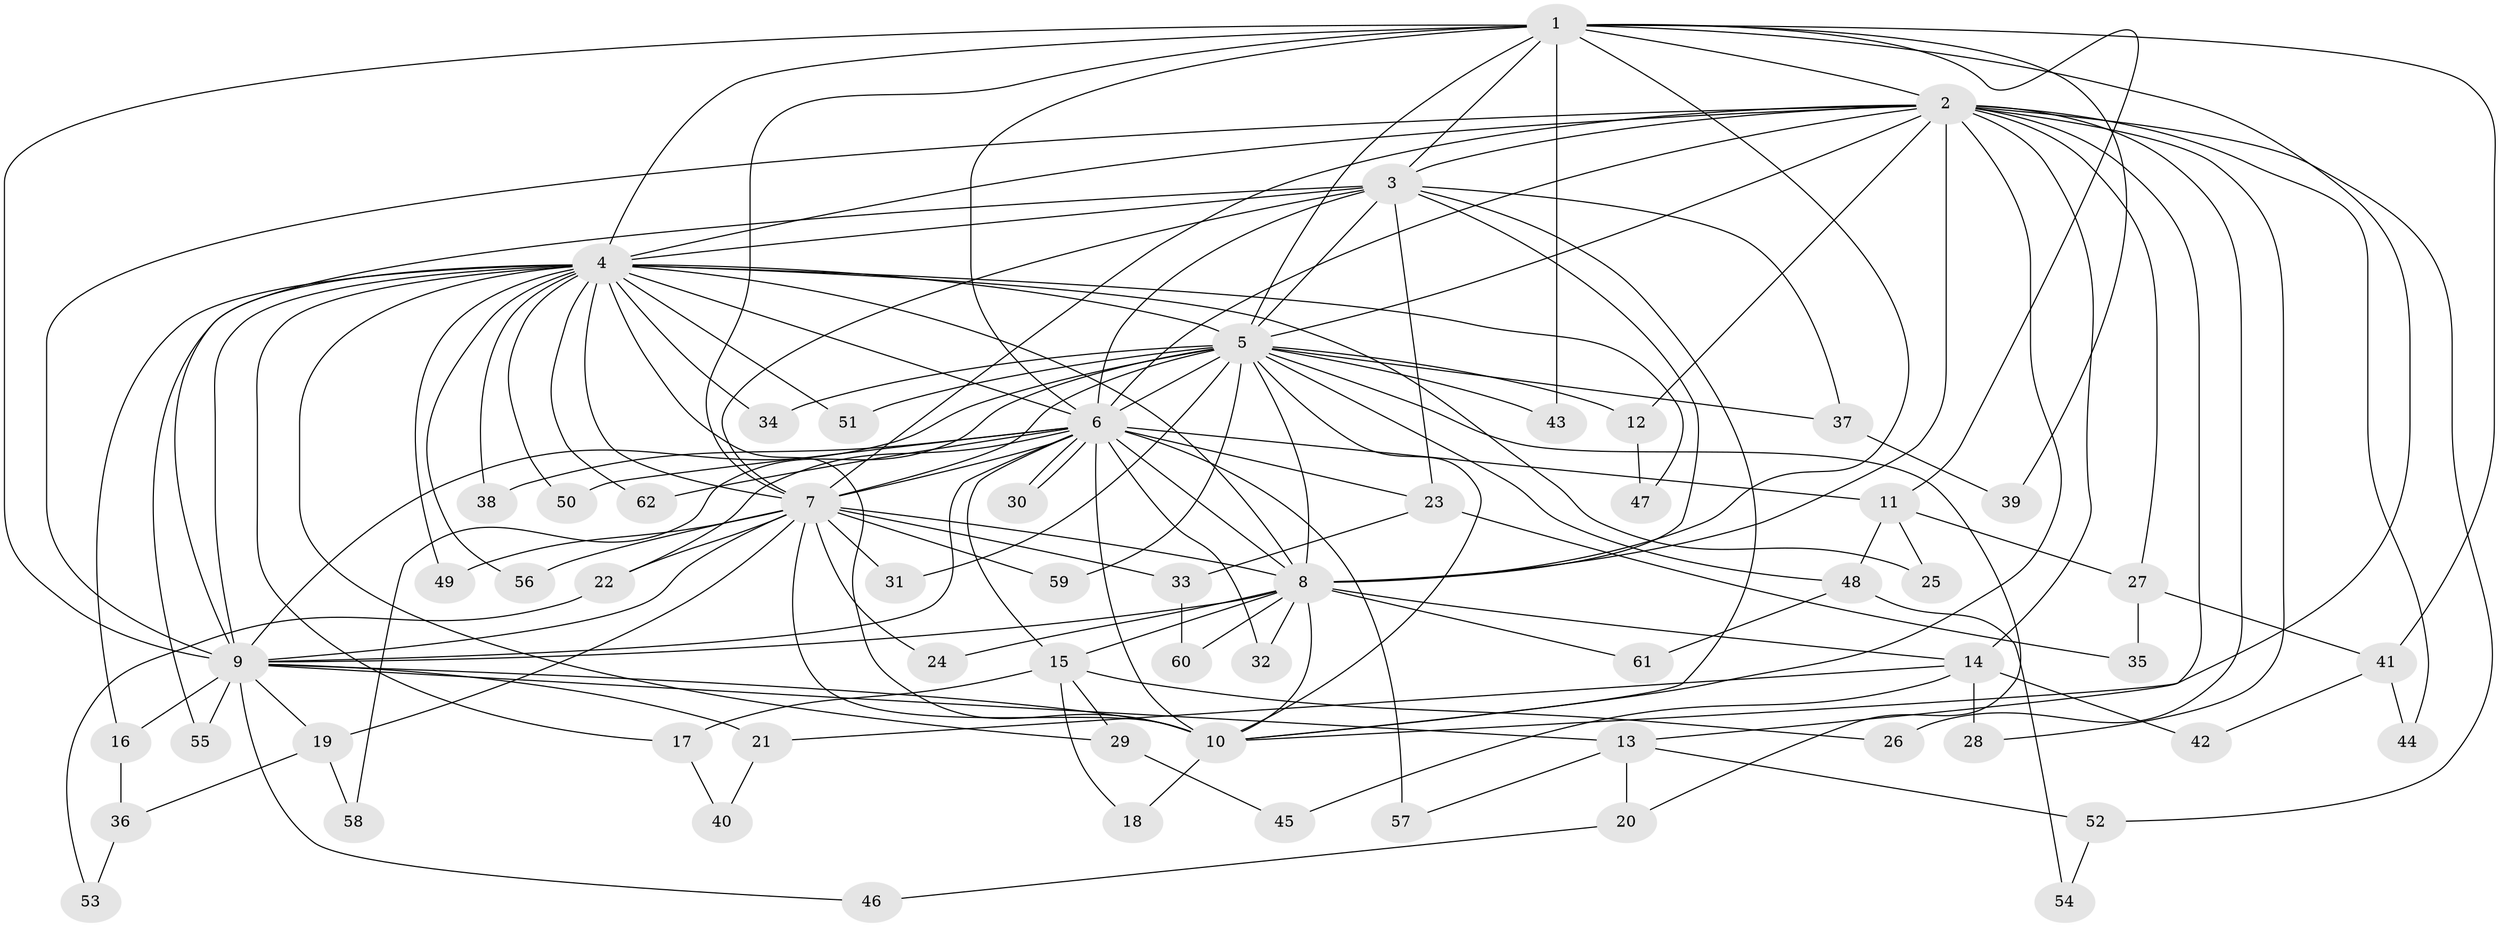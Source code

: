 // coarse degree distribution, {12: 0.023809523809523808, 16: 0.023809523809523808, 10: 0.023809523809523808, 18: 0.023809523809523808, 21: 0.047619047619047616, 14: 0.023809523809523808, 8: 0.023809523809523808, 5: 0.047619047619047616, 3: 0.19047619047619047, 7: 0.023809523809523808, 6: 0.023809523809523808, 4: 0.047619047619047616, 2: 0.4523809523809524, 1: 0.023809523809523808}
// Generated by graph-tools (version 1.1) at 2025/41/03/06/25 10:41:39]
// undirected, 62 vertices, 149 edges
graph export_dot {
graph [start="1"]
  node [color=gray90,style=filled];
  1;
  2;
  3;
  4;
  5;
  6;
  7;
  8;
  9;
  10;
  11;
  12;
  13;
  14;
  15;
  16;
  17;
  18;
  19;
  20;
  21;
  22;
  23;
  24;
  25;
  26;
  27;
  28;
  29;
  30;
  31;
  32;
  33;
  34;
  35;
  36;
  37;
  38;
  39;
  40;
  41;
  42;
  43;
  44;
  45;
  46;
  47;
  48;
  49;
  50;
  51;
  52;
  53;
  54;
  55;
  56;
  57;
  58;
  59;
  60;
  61;
  62;
  1 -- 2;
  1 -- 3;
  1 -- 4;
  1 -- 5;
  1 -- 6;
  1 -- 7;
  1 -- 8;
  1 -- 9;
  1 -- 10;
  1 -- 11;
  1 -- 39;
  1 -- 41;
  1 -- 43;
  2 -- 3;
  2 -- 4;
  2 -- 5;
  2 -- 6;
  2 -- 7;
  2 -- 8;
  2 -- 9;
  2 -- 10;
  2 -- 12;
  2 -- 13;
  2 -- 14;
  2 -- 26;
  2 -- 27;
  2 -- 28;
  2 -- 44;
  2 -- 52;
  3 -- 4;
  3 -- 5;
  3 -- 6;
  3 -- 7;
  3 -- 8;
  3 -- 9;
  3 -- 10;
  3 -- 23;
  3 -- 37;
  4 -- 5;
  4 -- 6;
  4 -- 7;
  4 -- 8;
  4 -- 9;
  4 -- 10;
  4 -- 16;
  4 -- 17;
  4 -- 25;
  4 -- 29;
  4 -- 34;
  4 -- 38;
  4 -- 47;
  4 -- 49;
  4 -- 50;
  4 -- 51;
  4 -- 55;
  4 -- 56;
  4 -- 62;
  5 -- 6;
  5 -- 7;
  5 -- 8;
  5 -- 9;
  5 -- 10;
  5 -- 12;
  5 -- 20;
  5 -- 31;
  5 -- 34;
  5 -- 37;
  5 -- 43;
  5 -- 48;
  5 -- 51;
  5 -- 58;
  5 -- 59;
  6 -- 7;
  6 -- 8;
  6 -- 9;
  6 -- 10;
  6 -- 11;
  6 -- 15;
  6 -- 22;
  6 -- 23;
  6 -- 30;
  6 -- 30;
  6 -- 32;
  6 -- 38;
  6 -- 50;
  6 -- 57;
  6 -- 62;
  7 -- 8;
  7 -- 9;
  7 -- 10;
  7 -- 19;
  7 -- 22;
  7 -- 24;
  7 -- 31;
  7 -- 33;
  7 -- 49;
  7 -- 56;
  7 -- 59;
  8 -- 9;
  8 -- 10;
  8 -- 14;
  8 -- 15;
  8 -- 24;
  8 -- 32;
  8 -- 60;
  8 -- 61;
  9 -- 10;
  9 -- 13;
  9 -- 16;
  9 -- 19;
  9 -- 21;
  9 -- 46;
  9 -- 55;
  10 -- 18;
  11 -- 25;
  11 -- 27;
  11 -- 48;
  12 -- 47;
  13 -- 20;
  13 -- 52;
  13 -- 57;
  14 -- 21;
  14 -- 28;
  14 -- 42;
  14 -- 45;
  15 -- 17;
  15 -- 18;
  15 -- 26;
  15 -- 29;
  16 -- 36;
  17 -- 40;
  19 -- 36;
  19 -- 58;
  20 -- 46;
  21 -- 40;
  22 -- 53;
  23 -- 33;
  23 -- 35;
  27 -- 35;
  27 -- 41;
  29 -- 45;
  33 -- 60;
  36 -- 53;
  37 -- 39;
  41 -- 42;
  41 -- 44;
  48 -- 54;
  48 -- 61;
  52 -- 54;
}
